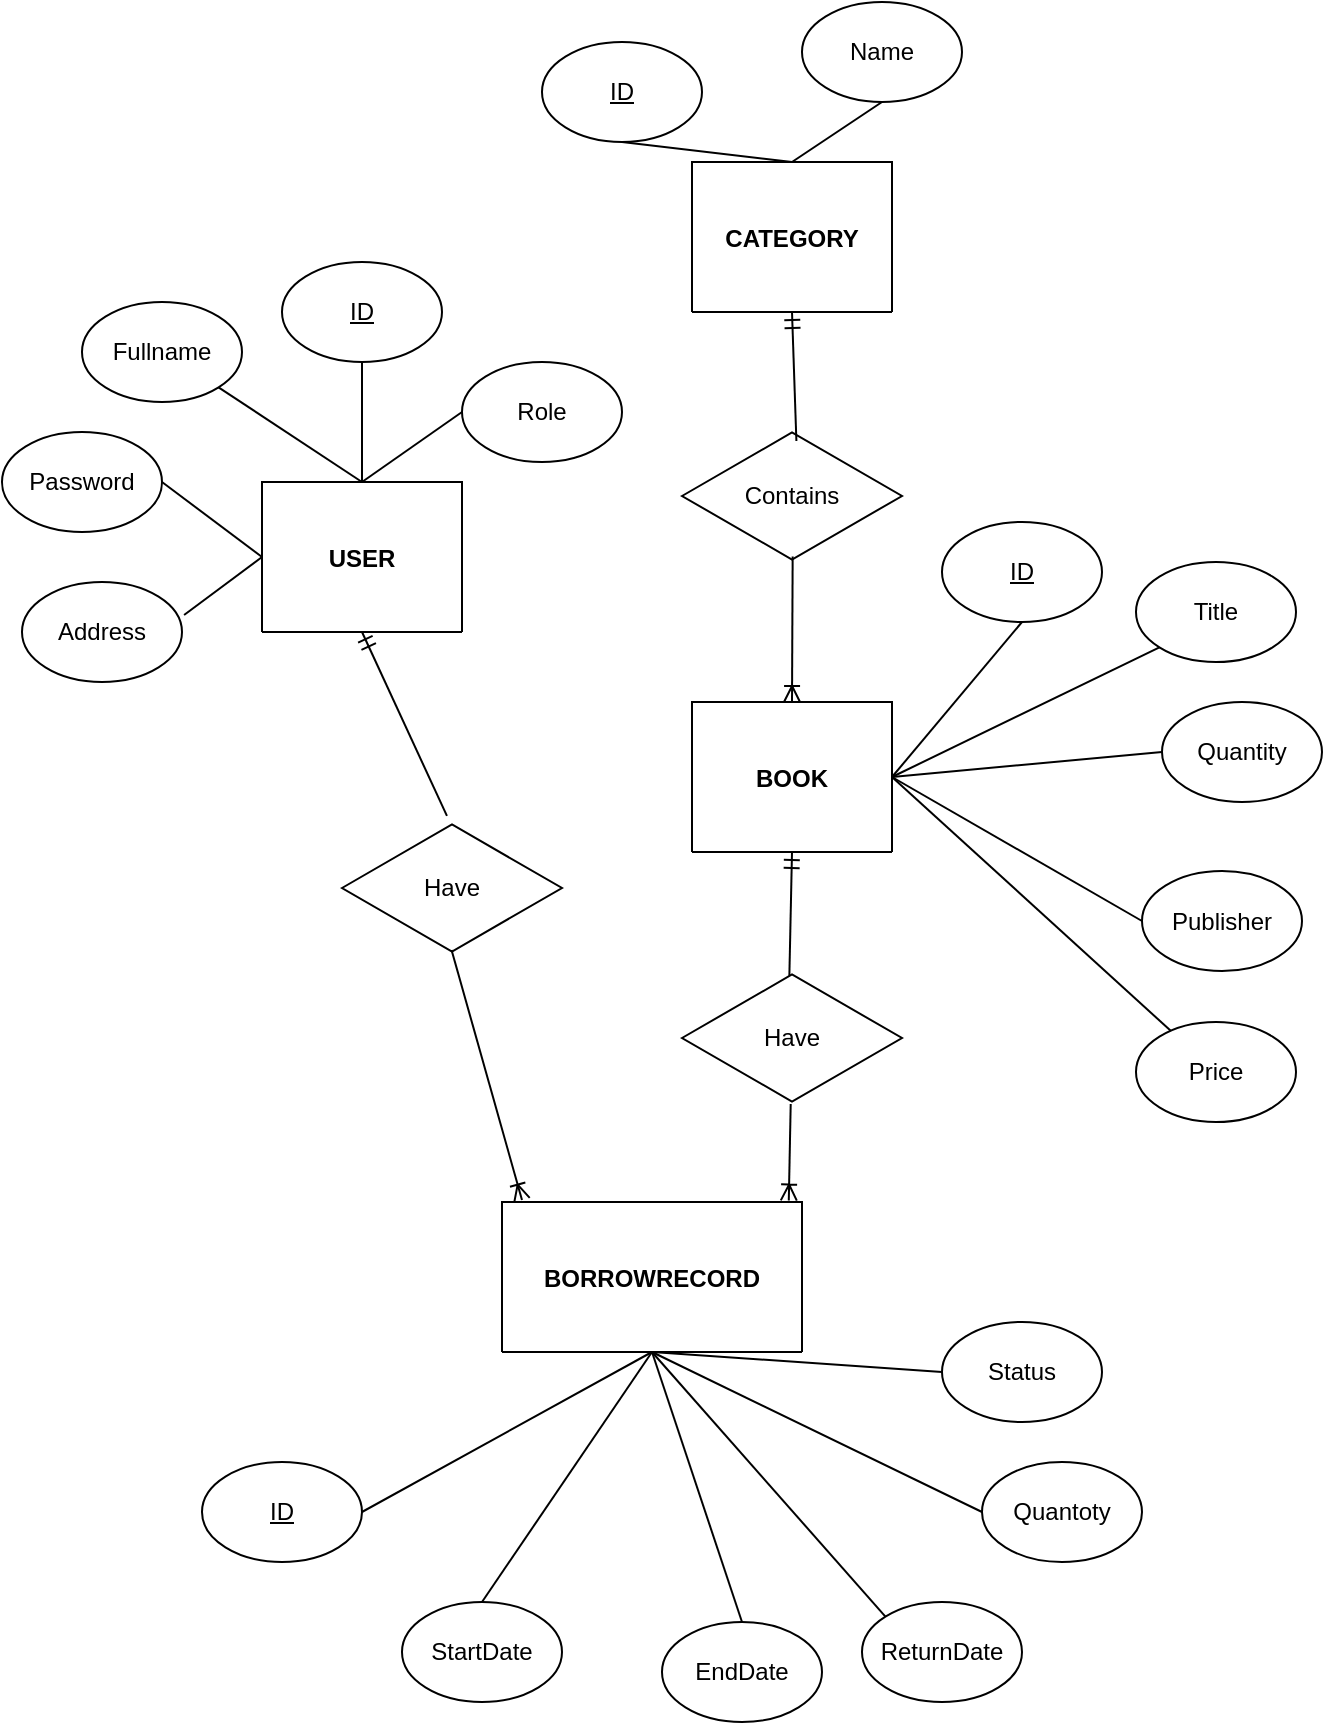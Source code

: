 <mxfile version="24.6.5" type="device">
  <diagram id="ipJZQCIevjTgReVxWzWd" name="Trang-1">
    <mxGraphModel dx="1007" dy="516" grid="1" gridSize="10" guides="1" tooltips="1" connect="1" arrows="1" fold="1" page="1" pageScale="1" pageWidth="827" pageHeight="1169" math="0" shadow="0">
      <root>
        <mxCell id="0" />
        <mxCell id="1" parent="0" />
        <mxCell id="mExYl_rD0EayUsfX2sbQ-23" value="USER" style="shape=table;startSize=75;container=1;collapsible=0;childLayout=tableLayout;fixedRows=1;rowLines=1;fontStyle=1;align=center;resizeLast=1;" parent="1" vertex="1">
          <mxGeometry x="240" y="340" width="100" height="75" as="geometry" />
        </mxCell>
        <mxCell id="mExYl_rD0EayUsfX2sbQ-24" value="BORROWRECORD" style="shape=table;startSize=75;container=1;collapsible=0;childLayout=tableLayout;fixedRows=1;rowLines=1;fontStyle=1;align=center;resizeLast=1;" parent="1" vertex="1">
          <mxGeometry x="360" y="700" width="150" height="75" as="geometry" />
        </mxCell>
        <mxCell id="mExYl_rD0EayUsfX2sbQ-25" value="BOOK" style="shape=table;startSize=75;container=1;collapsible=0;childLayout=tableLayout;fixedRows=1;rowLines=1;fontStyle=1;align=center;resizeLast=1;" parent="1" vertex="1">
          <mxGeometry x="455" y="450" width="100" height="75" as="geometry" />
        </mxCell>
        <mxCell id="mExYl_rD0EayUsfX2sbQ-26" value="CATEGORY" style="shape=table;startSize=75;container=1;collapsible=0;childLayout=tableLayout;fixedRows=1;rowLines=1;fontStyle=1;align=center;resizeLast=1;" parent="1" vertex="1">
          <mxGeometry x="455" y="180" width="100" height="75" as="geometry" />
        </mxCell>
        <mxCell id="mExYl_rD0EayUsfX2sbQ-41" value="Fullname" style="ellipse;whiteSpace=wrap;html=1;" parent="1" vertex="1">
          <mxGeometry x="150" y="250" width="80" height="50" as="geometry" />
        </mxCell>
        <mxCell id="mExYl_rD0EayUsfX2sbQ-42" value="Password" style="ellipse;whiteSpace=wrap;html=1;" parent="1" vertex="1">
          <mxGeometry x="110" y="315" width="80" height="50" as="geometry" />
        </mxCell>
        <mxCell id="mExYl_rD0EayUsfX2sbQ-43" value="Address" style="ellipse;whiteSpace=wrap;html=1;" parent="1" vertex="1">
          <mxGeometry x="120" y="390" width="80" height="50" as="geometry" />
        </mxCell>
        <mxCell id="mExYl_rD0EayUsfX2sbQ-44" value="&lt;u&gt;ID&lt;/u&gt;" style="ellipse;whiteSpace=wrap;html=1;" parent="1" vertex="1">
          <mxGeometry x="250" y="230" width="80" height="50" as="geometry" />
        </mxCell>
        <mxCell id="mExYl_rD0EayUsfX2sbQ-45" value="Role" style="ellipse;whiteSpace=wrap;html=1;" parent="1" vertex="1">
          <mxGeometry x="340" y="280" width="80" height="50" as="geometry" />
        </mxCell>
        <mxCell id="mExYl_rD0EayUsfX2sbQ-46" value="" style="endArrow=none;html=1;rounded=0;exitX=0.5;exitY=0;exitDx=0;exitDy=0;entryX=0;entryY=0.5;entryDx=0;entryDy=0;" parent="1" source="mExYl_rD0EayUsfX2sbQ-23" target="mExYl_rD0EayUsfX2sbQ-45" edge="1">
          <mxGeometry width="50" height="50" relative="1" as="geometry">
            <mxPoint x="230" y="350" as="sourcePoint" />
            <mxPoint x="280" y="300" as="targetPoint" />
          </mxGeometry>
        </mxCell>
        <mxCell id="mExYl_rD0EayUsfX2sbQ-47" value="" style="endArrow=none;html=1;rounded=0;entryX=0;entryY=0.5;entryDx=0;entryDy=0;exitX=1.013;exitY=0.33;exitDx=0;exitDy=0;exitPerimeter=0;" parent="1" source="mExYl_rD0EayUsfX2sbQ-43" target="mExYl_rD0EayUsfX2sbQ-23" edge="1">
          <mxGeometry width="50" height="50" relative="1" as="geometry">
            <mxPoint x="230" y="350" as="sourcePoint" />
            <mxPoint x="280" y="300" as="targetPoint" />
          </mxGeometry>
        </mxCell>
        <mxCell id="mExYl_rD0EayUsfX2sbQ-48" value="" style="endArrow=none;html=1;rounded=0;exitX=1;exitY=0.5;exitDx=0;exitDy=0;entryX=0;entryY=0.5;entryDx=0;entryDy=0;" parent="1" source="mExYl_rD0EayUsfX2sbQ-42" target="mExYl_rD0EayUsfX2sbQ-23" edge="1">
          <mxGeometry width="50" height="50" relative="1" as="geometry">
            <mxPoint x="230" y="350" as="sourcePoint" />
            <mxPoint x="280" y="300" as="targetPoint" />
          </mxGeometry>
        </mxCell>
        <mxCell id="mExYl_rD0EayUsfX2sbQ-49" value="" style="endArrow=none;html=1;rounded=0;entryX=0.5;entryY=0;entryDx=0;entryDy=0;exitX=1;exitY=1;exitDx=0;exitDy=0;" parent="1" source="mExYl_rD0EayUsfX2sbQ-41" target="mExYl_rD0EayUsfX2sbQ-23" edge="1">
          <mxGeometry width="50" height="50" relative="1" as="geometry">
            <mxPoint x="230" y="350" as="sourcePoint" />
            <mxPoint x="280" y="300" as="targetPoint" />
          </mxGeometry>
        </mxCell>
        <mxCell id="mExYl_rD0EayUsfX2sbQ-50" value="" style="endArrow=none;html=1;rounded=0;exitX=0.5;exitY=0;exitDx=0;exitDy=0;entryX=0.5;entryY=1;entryDx=0;entryDy=0;" parent="1" source="mExYl_rD0EayUsfX2sbQ-23" target="mExYl_rD0EayUsfX2sbQ-44" edge="1">
          <mxGeometry width="50" height="50" relative="1" as="geometry">
            <mxPoint x="230" y="350" as="sourcePoint" />
            <mxPoint x="280" y="300" as="targetPoint" />
          </mxGeometry>
        </mxCell>
        <mxCell id="mExYl_rD0EayUsfX2sbQ-51" value="EndDate" style="ellipse;whiteSpace=wrap;html=1;" parent="1" vertex="1">
          <mxGeometry x="440" y="910" width="80" height="50" as="geometry" />
        </mxCell>
        <mxCell id="mExYl_rD0EayUsfX2sbQ-54" value="StartDate" style="ellipse;whiteSpace=wrap;html=1;" parent="1" vertex="1">
          <mxGeometry x="310" y="900" width="80" height="50" as="geometry" />
        </mxCell>
        <mxCell id="mExYl_rD0EayUsfX2sbQ-57" value="&lt;u&gt;ID&lt;/u&gt;" style="ellipse;whiteSpace=wrap;html=1;" parent="1" vertex="1">
          <mxGeometry x="210" y="830" width="80" height="50" as="geometry" />
        </mxCell>
        <mxCell id="mExYl_rD0EayUsfX2sbQ-58" value="ReturnDate" style="ellipse;whiteSpace=wrap;html=1;" parent="1" vertex="1">
          <mxGeometry x="540" y="900" width="80" height="50" as="geometry" />
        </mxCell>
        <mxCell id="mExYl_rD0EayUsfX2sbQ-59" value="Quantoty" style="ellipse;whiteSpace=wrap;html=1;" parent="1" vertex="1">
          <mxGeometry x="600" y="830" width="80" height="50" as="geometry" />
        </mxCell>
        <mxCell id="mExYl_rD0EayUsfX2sbQ-62" value="Status" style="ellipse;whiteSpace=wrap;html=1;" parent="1" vertex="1">
          <mxGeometry x="580" y="760" width="80" height="50" as="geometry" />
        </mxCell>
        <mxCell id="mExYl_rD0EayUsfX2sbQ-64" value="" style="endArrow=none;html=1;rounded=0;entryX=0.5;entryY=0;entryDx=0;entryDy=0;exitX=0.5;exitY=1;exitDx=0;exitDy=0;" parent="1" source="mExYl_rD0EayUsfX2sbQ-24" target="mExYl_rD0EayUsfX2sbQ-54" edge="1">
          <mxGeometry width="50" height="50" relative="1" as="geometry">
            <mxPoint x="490" y="800" as="sourcePoint" />
            <mxPoint x="540" y="750" as="targetPoint" />
          </mxGeometry>
        </mxCell>
        <mxCell id="mExYl_rD0EayUsfX2sbQ-65" value="" style="endArrow=none;html=1;rounded=0;entryX=0.5;entryY=0;entryDx=0;entryDy=0;exitX=0.5;exitY=1;exitDx=0;exitDy=0;" parent="1" source="mExYl_rD0EayUsfX2sbQ-24" target="mExYl_rD0EayUsfX2sbQ-51" edge="1">
          <mxGeometry width="50" height="50" relative="1" as="geometry">
            <mxPoint x="490" y="800" as="sourcePoint" />
            <mxPoint x="540" y="750" as="targetPoint" />
          </mxGeometry>
        </mxCell>
        <mxCell id="mExYl_rD0EayUsfX2sbQ-66" value="" style="endArrow=none;html=1;rounded=0;entryX=0;entryY=0;entryDx=0;entryDy=0;exitX=0.5;exitY=1;exitDx=0;exitDy=0;" parent="1" source="mExYl_rD0EayUsfX2sbQ-24" target="mExYl_rD0EayUsfX2sbQ-58" edge="1">
          <mxGeometry width="50" height="50" relative="1" as="geometry">
            <mxPoint x="490" y="800" as="sourcePoint" />
            <mxPoint x="540" y="750" as="targetPoint" />
          </mxGeometry>
        </mxCell>
        <mxCell id="mExYl_rD0EayUsfX2sbQ-68" value="" style="endArrow=none;html=1;rounded=0;exitX=0.5;exitY=1;exitDx=0;exitDy=0;entryX=0;entryY=0.5;entryDx=0;entryDy=0;" parent="1" source="mExYl_rD0EayUsfX2sbQ-24" target="mExYl_rD0EayUsfX2sbQ-59" edge="1">
          <mxGeometry width="50" height="50" relative="1" as="geometry">
            <mxPoint x="490" y="800" as="sourcePoint" />
            <mxPoint x="540" y="750" as="targetPoint" />
          </mxGeometry>
        </mxCell>
        <mxCell id="mExYl_rD0EayUsfX2sbQ-69" value="" style="endArrow=none;html=1;rounded=0;exitX=0.5;exitY=1;exitDx=0;exitDy=0;entryX=0;entryY=0.5;entryDx=0;entryDy=0;" parent="1" source="mExYl_rD0EayUsfX2sbQ-24" target="mExYl_rD0EayUsfX2sbQ-62" edge="1">
          <mxGeometry width="50" height="50" relative="1" as="geometry">
            <mxPoint x="490" y="800" as="sourcePoint" />
            <mxPoint x="540" y="750" as="targetPoint" />
          </mxGeometry>
        </mxCell>
        <mxCell id="mExYl_rD0EayUsfX2sbQ-72" value="" style="endArrow=none;html=1;rounded=0;entryX=0.5;entryY=1;entryDx=0;entryDy=0;exitX=1;exitY=0.5;exitDx=0;exitDy=0;" parent="1" source="mExYl_rD0EayUsfX2sbQ-57" target="mExYl_rD0EayUsfX2sbQ-24" edge="1">
          <mxGeometry width="50" height="50" relative="1" as="geometry">
            <mxPoint x="290" y="860" as="sourcePoint" />
            <mxPoint x="340" y="810" as="targetPoint" />
          </mxGeometry>
        </mxCell>
        <mxCell id="mExYl_rD0EayUsfX2sbQ-75" value="&lt;u&gt;ID&lt;/u&gt;" style="ellipse;whiteSpace=wrap;html=1;" parent="1" vertex="1">
          <mxGeometry x="380" y="120" width="80" height="50" as="geometry" />
        </mxCell>
        <mxCell id="mExYl_rD0EayUsfX2sbQ-76" value="Name" style="ellipse;whiteSpace=wrap;html=1;" parent="1" vertex="1">
          <mxGeometry x="510" y="100" width="80" height="50" as="geometry" />
        </mxCell>
        <mxCell id="mExYl_rD0EayUsfX2sbQ-77" value="" style="endArrow=none;html=1;rounded=0;entryX=0.5;entryY=1;entryDx=0;entryDy=0;exitX=0.5;exitY=0;exitDx=0;exitDy=0;" parent="1" source="mExYl_rD0EayUsfX2sbQ-26" target="mExYl_rD0EayUsfX2sbQ-76" edge="1">
          <mxGeometry width="50" height="50" relative="1" as="geometry">
            <mxPoint x="480" y="450" as="sourcePoint" />
            <mxPoint x="530" y="400" as="targetPoint" />
          </mxGeometry>
        </mxCell>
        <mxCell id="mExYl_rD0EayUsfX2sbQ-78" value="" style="endArrow=none;html=1;rounded=0;entryX=0.5;entryY=0;entryDx=0;entryDy=0;exitX=0.5;exitY=1;exitDx=0;exitDy=0;" parent="1" source="mExYl_rD0EayUsfX2sbQ-75" target="mExYl_rD0EayUsfX2sbQ-26" edge="1">
          <mxGeometry width="50" height="50" relative="1" as="geometry">
            <mxPoint x="480" y="450" as="sourcePoint" />
            <mxPoint x="530" y="400" as="targetPoint" />
          </mxGeometry>
        </mxCell>
        <mxCell id="mExYl_rD0EayUsfX2sbQ-79" value="&lt;u&gt;ID&lt;/u&gt;" style="ellipse;whiteSpace=wrap;html=1;" parent="1" vertex="1">
          <mxGeometry x="580" y="360" width="80" height="50" as="geometry" />
        </mxCell>
        <mxCell id="mExYl_rD0EayUsfX2sbQ-81" value="Title" style="ellipse;whiteSpace=wrap;html=1;" parent="1" vertex="1">
          <mxGeometry x="677" y="380" width="80" height="50" as="geometry" />
        </mxCell>
        <mxCell id="mExYl_rD0EayUsfX2sbQ-82" value="Quantity" style="ellipse;whiteSpace=wrap;html=1;" parent="1" vertex="1">
          <mxGeometry x="690" y="450" width="80" height="50" as="geometry" />
        </mxCell>
        <mxCell id="mExYl_rD0EayUsfX2sbQ-83" value="Publisher" style="ellipse;whiteSpace=wrap;html=1;" parent="1" vertex="1">
          <mxGeometry x="680" y="534.5" width="80" height="50" as="geometry" />
        </mxCell>
        <mxCell id="mExYl_rD0EayUsfX2sbQ-84" value="Price" style="ellipse;whiteSpace=wrap;html=1;" parent="1" vertex="1">
          <mxGeometry x="677" y="610" width="80" height="50" as="geometry" />
        </mxCell>
        <mxCell id="mExYl_rD0EayUsfX2sbQ-86" value="" style="endArrow=none;html=1;rounded=0;exitX=1;exitY=0.5;exitDx=0;exitDy=0;" parent="1" source="mExYl_rD0EayUsfX2sbQ-25" target="mExYl_rD0EayUsfX2sbQ-84" edge="1">
          <mxGeometry width="50" height="50" relative="1" as="geometry">
            <mxPoint x="580" y="590" as="sourcePoint" />
            <mxPoint x="630" y="540" as="targetPoint" />
          </mxGeometry>
        </mxCell>
        <mxCell id="mExYl_rD0EayUsfX2sbQ-87" value="" style="endArrow=none;html=1;rounded=0;entryX=0;entryY=0.5;entryDx=0;entryDy=0;exitX=1;exitY=0.5;exitDx=0;exitDy=0;" parent="1" source="mExYl_rD0EayUsfX2sbQ-25" target="mExYl_rD0EayUsfX2sbQ-83" edge="1">
          <mxGeometry width="50" height="50" relative="1" as="geometry">
            <mxPoint x="580" y="590" as="sourcePoint" />
            <mxPoint x="630" y="540" as="targetPoint" />
          </mxGeometry>
        </mxCell>
        <mxCell id="mExYl_rD0EayUsfX2sbQ-88" value="" style="endArrow=none;html=1;rounded=0;entryX=0;entryY=0.5;entryDx=0;entryDy=0;exitX=1;exitY=0.5;exitDx=0;exitDy=0;" parent="1" source="mExYl_rD0EayUsfX2sbQ-25" target="mExYl_rD0EayUsfX2sbQ-82" edge="1">
          <mxGeometry width="50" height="50" relative="1" as="geometry">
            <mxPoint x="580" y="590" as="sourcePoint" />
            <mxPoint x="630" y="540" as="targetPoint" />
          </mxGeometry>
        </mxCell>
        <mxCell id="mExYl_rD0EayUsfX2sbQ-89" value="" style="endArrow=none;html=1;rounded=0;entryX=0;entryY=1;entryDx=0;entryDy=0;exitX=1;exitY=0.5;exitDx=0;exitDy=0;" parent="1" source="mExYl_rD0EayUsfX2sbQ-25" target="mExYl_rD0EayUsfX2sbQ-81" edge="1">
          <mxGeometry width="50" height="50" relative="1" as="geometry">
            <mxPoint x="580" y="590" as="sourcePoint" />
            <mxPoint x="630" y="540" as="targetPoint" />
          </mxGeometry>
        </mxCell>
        <mxCell id="mExYl_rD0EayUsfX2sbQ-90" value="" style="endArrow=none;html=1;rounded=0;entryX=0.5;entryY=1;entryDx=0;entryDy=0;exitX=1;exitY=0.5;exitDx=0;exitDy=0;" parent="1" source="mExYl_rD0EayUsfX2sbQ-25" target="mExYl_rD0EayUsfX2sbQ-79" edge="1">
          <mxGeometry width="50" height="50" relative="1" as="geometry">
            <mxPoint x="580" y="590" as="sourcePoint" />
            <mxPoint x="630" y="540" as="targetPoint" />
          </mxGeometry>
        </mxCell>
        <mxCell id="HZdfMkE2PTrTu3i8QBBD-1" value="Have" style="html=1;whiteSpace=wrap;aspect=fixed;shape=isoRectangle;" parent="1" vertex="1">
          <mxGeometry x="280" y="510" width="110" height="66" as="geometry" />
        </mxCell>
        <mxCell id="HZdfMkE2PTrTu3i8QBBD-4" value="Have" style="html=1;whiteSpace=wrap;aspect=fixed;shape=isoRectangle;" parent="1" vertex="1">
          <mxGeometry x="450" y="585" width="110" height="66" as="geometry" />
        </mxCell>
        <mxCell id="HZdfMkE2PTrTu3i8QBBD-6" value="Contains" style="html=1;whiteSpace=wrap;aspect=fixed;shape=isoRectangle;" parent="1" vertex="1">
          <mxGeometry x="450" y="314" width="110" height="66" as="geometry" />
        </mxCell>
        <mxCell id="HZdfMkE2PTrTu3i8QBBD-11" value="" style="fontSize=12;html=1;endArrow=ERoneToMany;rounded=0;entryX=0.5;entryY=0;entryDx=0;entryDy=0;exitX=0.503;exitY=0.959;exitDx=0;exitDy=0;exitPerimeter=0;" parent="1" source="HZdfMkE2PTrTu3i8QBBD-6" target="mExYl_rD0EayUsfX2sbQ-25" edge="1">
          <mxGeometry width="100" height="100" relative="1" as="geometry">
            <mxPoint x="490" y="410" as="sourcePoint" />
            <mxPoint x="590" y="310" as="targetPoint" />
          </mxGeometry>
        </mxCell>
        <mxCell id="HZdfMkE2PTrTu3i8QBBD-12" value="" style="fontSize=12;html=1;endArrow=ERoneToMany;rounded=0;entryX=0.956;entryY=-0.01;entryDx=0;entryDy=0;entryPerimeter=0;" parent="1" source="HZdfMkE2PTrTu3i8QBBD-4" target="mExYl_rD0EayUsfX2sbQ-24" edge="1">
          <mxGeometry width="100" height="100" relative="1" as="geometry">
            <mxPoint x="580" y="680" as="sourcePoint" />
            <mxPoint x="580" y="763" as="targetPoint" />
          </mxGeometry>
        </mxCell>
        <mxCell id="HZdfMkE2PTrTu3i8QBBD-13" value="" style="fontSize=12;html=1;endArrow=ERmandOne;rounded=0;entryX=0.5;entryY=1;entryDx=0;entryDy=0;exitX=0.488;exitY=0.029;exitDx=0;exitDy=0;exitPerimeter=0;" parent="1" source="HZdfMkE2PTrTu3i8QBBD-4" target="mExYl_rD0EayUsfX2sbQ-25" edge="1">
          <mxGeometry width="100" height="100" relative="1" as="geometry">
            <mxPoint x="420" y="580" as="sourcePoint" />
            <mxPoint x="510" y="350" as="targetPoint" />
          </mxGeometry>
        </mxCell>
        <mxCell id="HZdfMkE2PTrTu3i8QBBD-14" value="" style="fontSize=12;html=1;endArrow=ERmandOne;rounded=0;entryX=0.5;entryY=1;entryDx=0;entryDy=0;exitX=0.52;exitY=0.083;exitDx=0;exitDy=0;exitPerimeter=0;" parent="1" source="HZdfMkE2PTrTu3i8QBBD-6" target="mExYl_rD0EayUsfX2sbQ-26" edge="1">
          <mxGeometry width="100" height="100" relative="1" as="geometry">
            <mxPoint x="620" y="270" as="sourcePoint" />
            <mxPoint x="621" y="208" as="targetPoint" />
          </mxGeometry>
        </mxCell>
        <mxCell id="HZdfMkE2PTrTu3i8QBBD-15" value="" style="fontSize=12;html=1;endArrow=ERoneToMany;rounded=0;entryX=0.956;entryY=-0.01;entryDx=0;entryDy=0;entryPerimeter=0;exitX=0.498;exitY=0.97;exitDx=0;exitDy=0;exitPerimeter=0;" parent="1" source="HZdfMkE2PTrTu3i8QBBD-1" edge="1">
          <mxGeometry width="100" height="100" relative="1" as="geometry">
            <mxPoint x="371" y="651" as="sourcePoint" />
            <mxPoint x="370" y="699" as="targetPoint" />
          </mxGeometry>
        </mxCell>
        <mxCell id="HZdfMkE2PTrTu3i8QBBD-17" value="" style="fontSize=12;html=1;endArrow=ERmandOne;rounded=0;entryX=0.5;entryY=1;entryDx=0;entryDy=0;exitX=0.477;exitY=-0.046;exitDx=0;exitDy=0;exitPerimeter=0;" parent="1" source="HZdfMkE2PTrTu3i8QBBD-1" target="mExYl_rD0EayUsfX2sbQ-23" edge="1">
          <mxGeometry width="100" height="100" relative="1" as="geometry">
            <mxPoint x="309.41" y="500" as="sourcePoint" />
            <mxPoint x="310.41" y="438" as="targetPoint" />
          </mxGeometry>
        </mxCell>
      </root>
    </mxGraphModel>
  </diagram>
</mxfile>
